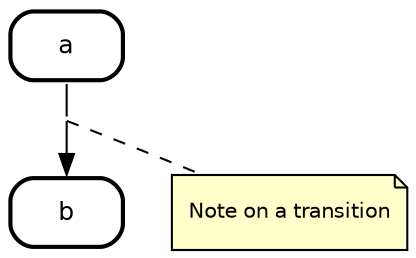 digraph "state transitions" {
  fontname="Helvetica" fontsize=12 penwidth=2.0 splines=true ordering=out compound=true overlap=scale nodesep=0.3 ranksep=0.1
  node [shape=plaintext style=filled fillcolor="#FFFFFF01" fontname=Helvetica fontsize=12 penwidth=2.0]
  edge [fontname=Helvetica fontsize=10]

    "a" [margin=0 class="state regular" color="black" label= <
      <table align="center" cellborder="0" border="2" style="rounded" width="48">
        <tr><td width="48" cellpadding="7">a</td></tr>
      </table>
    >]
    "b" [margin=0 class="state regular" color="black" label= <
      <table align="center" cellborder="0" border="2" style="rounded" width="48">
        <tr><td width="48" cellpadding="7">b</td></tr>
      </table>
    >]

      "i_note_tr_a_b_1" [shape=point style=invis margin=0 width=0 height=0 fixedsize=true]
      "a" -> "i_note_tr_a_b_1" [arrowhead=none color="black"]
      "i_note_tr_a_b_1" -> "b" [label="    \l" color="black" fontcolor="black"]
      "i_note_tr_a_b_1" -> "note_tr_a_b_1" [style=dashed arrowtail=none arrowhead=none weight=0]
      "note_tr_a_b_1" [label="Note on a transition\l" shape=note fontsize=10 color=black fontcolor=black fillcolor="#ffffcc" penwidth=1.0]
}
